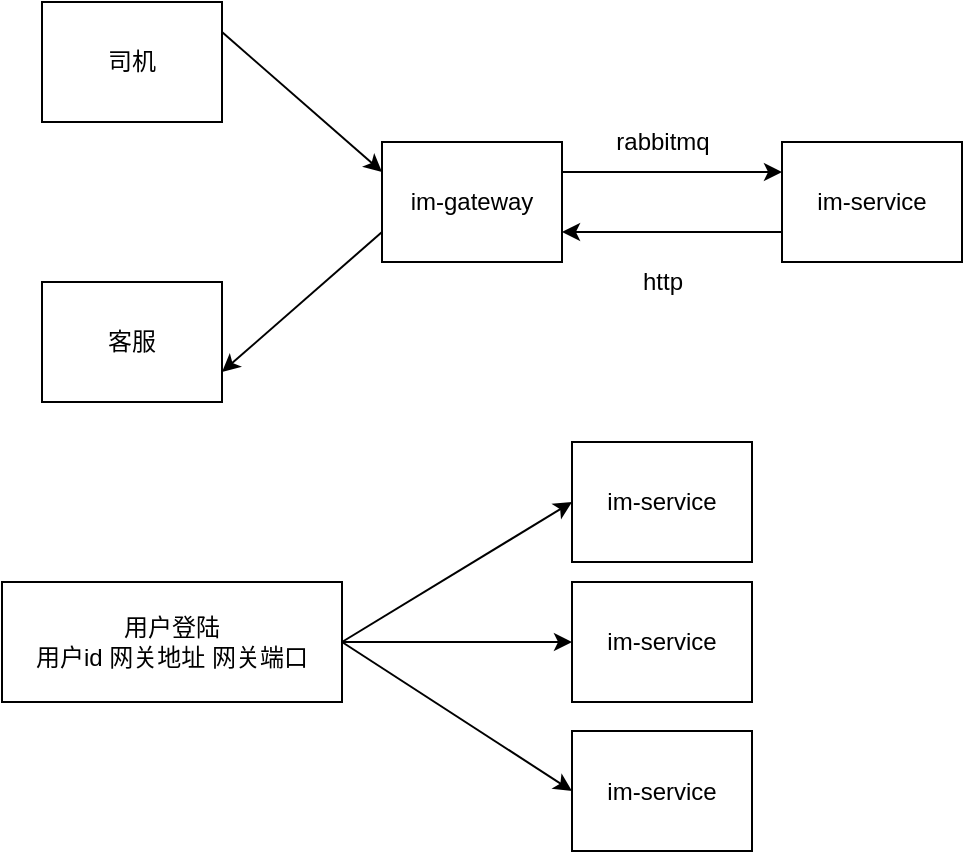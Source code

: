 <mxfile version="15.4.0" type="device" pages="7"><diagram id="YnHABcvjx6Q5s-kbRZlm" name="整体的一个流程"><mxGraphModel dx="946" dy="608" grid="1" gridSize="10" guides="1" tooltips="1" connect="1" arrows="1" fold="1" page="1" pageScale="1" pageWidth="827" pageHeight="1169" math="0" shadow="0"><root><mxCell id="KHjEs8rDdK9oJVb1Mxov-0"/><mxCell id="KHjEs8rDdK9oJVb1Mxov-1" parent="KHjEs8rDdK9oJVb1Mxov-0"/><mxCell id="obbrLiuFcvM1bysWLbEc-5" style="rounded=0;orthogonalLoop=1;jettySize=auto;html=1;exitX=1;exitY=0.25;exitDx=0;exitDy=0;entryX=0;entryY=0.25;entryDx=0;entryDy=0;" parent="KHjEs8rDdK9oJVb1Mxov-1" source="obbrLiuFcvM1bysWLbEc-0" target="obbrLiuFcvM1bysWLbEc-2" edge="1"><mxGeometry relative="1" as="geometry"/></mxCell><mxCell id="obbrLiuFcvM1bysWLbEc-0" value="司机" style="rounded=0;whiteSpace=wrap;html=1;" parent="KHjEs8rDdK9oJVb1Mxov-1" vertex="1"><mxGeometry x="70" y="160" width="90" height="60" as="geometry"/></mxCell><mxCell id="obbrLiuFcvM1bysWLbEc-6" style="edgeStyle=none;rounded=0;orthogonalLoop=1;jettySize=auto;html=1;exitX=1;exitY=0.25;exitDx=0;exitDy=0;entryX=0;entryY=0.25;entryDx=0;entryDy=0;" parent="KHjEs8rDdK9oJVb1Mxov-1" source="obbrLiuFcvM1bysWLbEc-2" target="obbrLiuFcvM1bysWLbEc-3" edge="1"><mxGeometry relative="1" as="geometry"/></mxCell><mxCell id="obbrLiuFcvM1bysWLbEc-8" style="edgeStyle=none;rounded=0;orthogonalLoop=1;jettySize=auto;html=1;exitX=0;exitY=0.75;exitDx=0;exitDy=0;entryX=1;entryY=0.75;entryDx=0;entryDy=0;" parent="KHjEs8rDdK9oJVb1Mxov-1" source="obbrLiuFcvM1bysWLbEc-2" target="obbrLiuFcvM1bysWLbEc-4" edge="1"><mxGeometry relative="1" as="geometry"/></mxCell><mxCell id="obbrLiuFcvM1bysWLbEc-2" value="im-gateway" style="rounded=0;whiteSpace=wrap;html=1;" parent="KHjEs8rDdK9oJVb1Mxov-1" vertex="1"><mxGeometry x="240" y="230" width="90" height="60" as="geometry"/></mxCell><mxCell id="obbrLiuFcvM1bysWLbEc-7" style="edgeStyle=none;rounded=0;orthogonalLoop=1;jettySize=auto;html=1;exitX=0;exitY=0.75;exitDx=0;exitDy=0;entryX=1;entryY=0.75;entryDx=0;entryDy=0;" parent="KHjEs8rDdK9oJVb1Mxov-1" source="obbrLiuFcvM1bysWLbEc-3" target="obbrLiuFcvM1bysWLbEc-2" edge="1"><mxGeometry relative="1" as="geometry"/></mxCell><mxCell id="obbrLiuFcvM1bysWLbEc-3" value="im-service" style="rounded=0;whiteSpace=wrap;html=1;" parent="KHjEs8rDdK9oJVb1Mxov-1" vertex="1"><mxGeometry x="440" y="230" width="90" height="60" as="geometry"/></mxCell><mxCell id="obbrLiuFcvM1bysWLbEc-4" value="客服" style="rounded=0;whiteSpace=wrap;html=1;" parent="KHjEs8rDdK9oJVb1Mxov-1" vertex="1"><mxGeometry x="70" y="300" width="90" height="60" as="geometry"/></mxCell><mxCell id="obbrLiuFcvM1bysWLbEc-9" value="rabbitmq" style="text;html=1;align=center;verticalAlign=middle;resizable=0;points=[];autosize=1;strokeColor=none;fillColor=none;" parent="KHjEs8rDdK9oJVb1Mxov-1" vertex="1"><mxGeometry x="350" y="220" width="60" height="20" as="geometry"/></mxCell><mxCell id="obbrLiuFcvM1bysWLbEc-10" value="http" style="text;html=1;align=center;verticalAlign=middle;resizable=0;points=[];autosize=1;strokeColor=none;fillColor=none;" parent="KHjEs8rDdK9oJVb1Mxov-1" vertex="1"><mxGeometry x="360" y="290" width="40" height="20" as="geometry"/></mxCell><mxCell id="obbrLiuFcvM1bysWLbEc-15" style="edgeStyle=none;rounded=0;orthogonalLoop=1;jettySize=auto;html=1;exitX=1;exitY=0.5;exitDx=0;exitDy=0;entryX=0;entryY=0.5;entryDx=0;entryDy=0;" parent="KHjEs8rDdK9oJVb1Mxov-1" source="obbrLiuFcvM1bysWLbEc-11" target="obbrLiuFcvM1bysWLbEc-12" edge="1"><mxGeometry relative="1" as="geometry"/></mxCell><mxCell id="obbrLiuFcvM1bysWLbEc-16" style="edgeStyle=none;rounded=0;orthogonalLoop=1;jettySize=auto;html=1;exitX=1;exitY=0.5;exitDx=0;exitDy=0;entryX=0;entryY=0.5;entryDx=0;entryDy=0;" parent="KHjEs8rDdK9oJVb1Mxov-1" source="obbrLiuFcvM1bysWLbEc-11" target="obbrLiuFcvM1bysWLbEc-13" edge="1"><mxGeometry relative="1" as="geometry"/></mxCell><mxCell id="obbrLiuFcvM1bysWLbEc-17" style="edgeStyle=none;rounded=0;orthogonalLoop=1;jettySize=auto;html=1;exitX=1;exitY=0.5;exitDx=0;exitDy=0;entryX=0;entryY=0.5;entryDx=0;entryDy=0;" parent="KHjEs8rDdK9oJVb1Mxov-1" source="obbrLiuFcvM1bysWLbEc-11" target="obbrLiuFcvM1bysWLbEc-14" edge="1"><mxGeometry relative="1" as="geometry"/></mxCell><mxCell id="obbrLiuFcvM1bysWLbEc-11" value="用户登陆&lt;br&gt;用户id 网关地址 网关端口" style="rounded=0;whiteSpace=wrap;html=1;" parent="KHjEs8rDdK9oJVb1Mxov-1" vertex="1"><mxGeometry x="50" y="450" width="170" height="60" as="geometry"/></mxCell><mxCell id="obbrLiuFcvM1bysWLbEc-12" value="im-service" style="rounded=0;whiteSpace=wrap;html=1;" parent="KHjEs8rDdK9oJVb1Mxov-1" vertex="1"><mxGeometry x="335" y="380" width="90" height="60" as="geometry"/></mxCell><mxCell id="obbrLiuFcvM1bysWLbEc-13" value="im-service" style="rounded=0;whiteSpace=wrap;html=1;" parent="KHjEs8rDdK9oJVb1Mxov-1" vertex="1"><mxGeometry x="335" y="450" width="90" height="60" as="geometry"/></mxCell><mxCell id="obbrLiuFcvM1bysWLbEc-14" value="im-service" style="rounded=0;whiteSpace=wrap;html=1;" parent="KHjEs8rDdK9oJVb1Mxov-1" vertex="1"><mxGeometry x="335" y="524.5" width="90" height="60" as="geometry"/></mxCell></root></mxGraphModel></diagram><diagram id="9nooFXRCi_vwpZV_aos2" name="会话状态"><mxGraphModel dx="946" dy="608" grid="1" gridSize="10" guides="1" tooltips="1" connect="1" arrows="1" fold="1" page="1" pageScale="1" pageWidth="827" pageHeight="1169" math="0" shadow="0"><root><mxCell id="0"/><mxCell id="1" parent="0"/><mxCell id="sar_mGpAD9OkRaJ--xUC-6" style="edgeStyle=orthogonalEdgeStyle;rounded=0;orthogonalLoop=1;jettySize=auto;html=1;exitX=0.5;exitY=1;exitDx=0;exitDy=0;entryX=0.5;entryY=0;entryDx=0;entryDy=0;" parent="1" source="sar_mGpAD9OkRaJ--xUC-1" target="sar_mGpAD9OkRaJ--xUC-4" edge="1"><mxGeometry relative="1" as="geometry"/></mxCell><mxCell id="sar_mGpAD9OkRaJ--xUC-9" style="edgeStyle=orthogonalEdgeStyle;rounded=0;orthogonalLoop=1;jettySize=auto;html=1;exitX=1;exitY=0.5;exitDx=0;exitDy=0;entryX=0.5;entryY=0;entryDx=0;entryDy=0;" parent="1" source="sar_mGpAD9OkRaJ--xUC-1" target="sar_mGpAD9OkRaJ--xUC-2" edge="1"><mxGeometry relative="1" as="geometry"/></mxCell><mxCell id="sar_mGpAD9OkRaJ--xUC-1" value="robot&lt;br&gt;让机器人来处理消息" style="rounded=0;whiteSpace=wrap;html=1;fillColor=#dae8fc;strokeColor=#6c8ebf;" parent="1" vertex="1"><mxGeometry x="130" y="150" width="130" height="60" as="geometry"/></mxCell><mxCell id="sar_mGpAD9OkRaJ--xUC-15" style="rounded=0;orthogonalLoop=1;jettySize=auto;html=1;exitX=1;exitY=0.5;exitDx=0;exitDy=0;entryX=0;entryY=0.5;entryDx=0;entryDy=0;" parent="1" source="sar_mGpAD9OkRaJ--xUC-2" target="sar_mGpAD9OkRaJ--xUC-12" edge="1"><mxGeometry relative="1" as="geometry"/></mxCell><mxCell id="sar_mGpAD9OkRaJ--xUC-17" style="edgeStyle=none;rounded=0;orthogonalLoop=1;jettySize=auto;html=1;exitX=1;exitY=0.5;exitDx=0;exitDy=0;entryX=0;entryY=0.5;entryDx=0;entryDy=0;" parent="1" source="sar_mGpAD9OkRaJ--xUC-2" target="sar_mGpAD9OkRaJ--xUC-13" edge="1"><mxGeometry relative="1" as="geometry"/></mxCell><mxCell id="sar_mGpAD9OkRaJ--xUC-2" value="kfonline" style="rounded=0;whiteSpace=wrap;html=1;fillColor=#dae8fc;strokeColor=#6c8ebf;" parent="1" vertex="1"><mxGeometry x="349" y="250" width="130" height="60" as="geometry"/></mxCell><mxCell id="sar_mGpAD9OkRaJ--xUC-7" style="edgeStyle=orthogonalEdgeStyle;rounded=0;orthogonalLoop=1;jettySize=auto;html=1;exitX=0.5;exitY=1;exitDx=0;exitDy=0;entryX=0.5;entryY=0;entryDx=0;entryDy=0;" parent="1" source="sar_mGpAD9OkRaJ--xUC-4" target="sar_mGpAD9OkRaJ--xUC-5" edge="1"><mxGeometry relative="1" as="geometry"/></mxCell><mxCell id="sar_mGpAD9OkRaJ--xUC-8" style="edgeStyle=orthogonalEdgeStyle;rounded=0;orthogonalLoop=1;jettySize=auto;html=1;exitX=1;exitY=0.5;exitDx=0;exitDy=0;entryX=0;entryY=0.5;entryDx=0;entryDy=0;" parent="1" source="sar_mGpAD9OkRaJ--xUC-4" target="sar_mGpAD9OkRaJ--xUC-2" edge="1"><mxGeometry relative="1" as="geometry"/></mxCell><mxCell id="sar_mGpAD9OkRaJ--xUC-4" value="机器人是否有结果" style="rounded=0;whiteSpace=wrap;html=1;" parent="1" vertex="1"><mxGeometry x="130" y="250" width="130" height="60" as="geometry"/></mxCell><mxCell id="sar_mGpAD9OkRaJ--xUC-5" value="返回" style="rounded=0;whiteSpace=wrap;html=1;" parent="1" vertex="1"><mxGeometry x="130" y="350" width="130" height="60" as="geometry"/></mxCell><mxCell id="sar_mGpAD9OkRaJ--xUC-10" value="是否是转人工的消息" style="text;html=1;align=center;verticalAlign=middle;resizable=0;points=[];autosize=1;strokeColor=none;fillColor=none;" parent="1" vertex="1"><mxGeometry x="280" y="150" width="120" height="20" as="geometry"/></mxCell><mxCell id="sar_mGpAD9OkRaJ--xUC-11" value="N" style="text;html=1;align=center;verticalAlign=middle;resizable=0;points=[];autosize=1;strokeColor=none;fillColor=none;" parent="1" vertex="1"><mxGeometry x="290" y="250" width="20" height="20" as="geometry"/></mxCell><mxCell id="sar_mGpAD9OkRaJ--xUC-12" value="kfenque&lt;br&gt;入队" style="rounded=0;whiteSpace=wrap;html=1;fillColor=#dae8fc;strokeColor=#6c8ebf;" parent="1" vertex="1"><mxGeometry x="570" y="170" width="130" height="60" as="geometry"/></mxCell><mxCell id="sar_mGpAD9OkRaJ--xUC-22" style="edgeStyle=none;rounded=0;orthogonalLoop=1;jettySize=auto;html=1;exitX=0.5;exitY=1;exitDx=0;exitDy=0;entryX=0.5;entryY=0;entryDx=0;entryDy=0;" parent="1" source="sar_mGpAD9OkRaJ--xUC-13" target="sar_mGpAD9OkRaJ--xUC-20" edge="1"><mxGeometry relative="1" as="geometry"/></mxCell><mxCell id="sar_mGpAD9OkRaJ--xUC-24" style="edgeStyle=none;rounded=0;orthogonalLoop=1;jettySize=auto;html=1;exitX=0.5;exitY=0;exitDx=0;exitDy=0;entryX=0.5;entryY=1;entryDx=0;entryDy=0;" parent="1" source="sar_mGpAD9OkRaJ--xUC-13" target="sar_mGpAD9OkRaJ--xUC-12" edge="1"><mxGeometry relative="1" as="geometry"/></mxCell><mxCell id="sar_mGpAD9OkRaJ--xUC-13" value="kfdirectAllloc" style="rounded=0;whiteSpace=wrap;html=1;fillColor=#dae8fc;strokeColor=#6c8ebf;" parent="1" vertex="1"><mxGeometry x="570" y="340" width="130" height="60" as="geometry"/></mxCell><mxCell id="sar_mGpAD9OkRaJ--xUC-18" value="客服不够" style="text;html=1;align=center;verticalAlign=middle;resizable=0;points=[];autosize=1;strokeColor=none;fillColor=none;" parent="1" vertex="1"><mxGeometry x="480" y="200" width="60" height="20" as="geometry"/></mxCell><mxCell id="sar_mGpAD9OkRaJ--xUC-19" value="客服够&lt;br&gt;分配" style="text;html=1;align=center;verticalAlign=middle;resizable=0;points=[];autosize=1;strokeColor=none;fillColor=none;" parent="1" vertex="1"><mxGeometry x="475" y="335" width="50" height="30" as="geometry"/></mxCell><mxCell id="sar_mGpAD9OkRaJ--xUC-20" value="kfGreeting&lt;br&gt;打招呼" style="rounded=0;whiteSpace=wrap;html=1;fillColor=#dae8fc;strokeColor=#6c8ebf;" parent="1" vertex="1"><mxGeometry x="570" y="490" width="130" height="60" as="geometry"/></mxCell><mxCell id="sar_mGpAD9OkRaJ--xUC-23" value="分配成功" style="text;html=1;align=center;verticalAlign=middle;resizable=0;points=[];autosize=1;strokeColor=none;fillColor=none;" parent="1" vertex="1"><mxGeometry x="650" y="440" width="60" height="20" as="geometry"/></mxCell><mxCell id="sar_mGpAD9OkRaJ--xUC-25" value="分配失败" style="text;html=1;align=center;verticalAlign=middle;resizable=0;points=[];autosize=1;strokeColor=none;fillColor=none;" parent="1" vertex="1"><mxGeometry x="650" y="270" width="60" height="20" as="geometry"/></mxCell><mxCell id="sar_mGpAD9OkRaJ--xUC-26" value="会话的状态，机器人，会话中" style="text;html=1;align=center;verticalAlign=middle;resizable=0;points=[];autosize=1;strokeColor=none;fillColor=none;" parent="1" vertex="1"><mxGeometry x="270" y="480" width="170" height="20" as="geometry"/></mxCell></root></mxGraphModel></diagram><diagram id="0yHKbO0lzUutglr7rX38" name="架构图"><mxGraphModel dx="946" dy="608" grid="1" gridSize="10" guides="1" tooltips="1" connect="1" arrows="1" fold="1" page="1" pageScale="1" pageWidth="827" pageHeight="1169" math="0" shadow="0"><root><mxCell id="bByDZGCEre4wYbne2WlG-0"/><mxCell id="bByDZGCEre4wYbne2WlG-1" parent="bByDZGCEre4wYbne2WlG-0"/><mxCell id="bByDZGCEre4wYbne2WlG-11" style="edgeStyle=none;rounded=0;orthogonalLoop=1;jettySize=auto;html=1;exitX=1;exitY=0.25;exitDx=0;exitDy=0;entryX=0;entryY=0.25;entryDx=0;entryDy=0;" parent="bByDZGCEre4wYbne2WlG-1" source="bByDZGCEre4wYbne2WlG-2" target="bByDZGCEre4wYbne2WlG-3" edge="1"><mxGeometry relative="1" as="geometry"/></mxCell><mxCell id="bByDZGCEre4wYbne2WlG-16" style="edgeStyle=none;rounded=0;orthogonalLoop=1;jettySize=auto;html=1;exitX=0;exitY=0.75;exitDx=0;exitDy=0;entryX=1;entryY=0.75;entryDx=0;entryDy=0;" parent="bByDZGCEre4wYbne2WlG-1" source="bByDZGCEre4wYbne2WlG-2" target="bByDZGCEre4wYbne2WlG-9" edge="1"><mxGeometry relative="1" as="geometry"/></mxCell><mxCell id="bByDZGCEre4wYbne2WlG-2" value="im-gatewory" style="rounded=0;whiteSpace=wrap;html=1;" parent="bByDZGCEre4wYbne2WlG-1" vertex="1"><mxGeometry x="320" y="360" width="80" height="80" as="geometry"/></mxCell><mxCell id="bByDZGCEre4wYbne2WlG-13" style="edgeStyle=none;rounded=0;orthogonalLoop=1;jettySize=auto;html=1;exitX=0;exitY=0.75;exitDx=0;exitDy=0;entryX=1;entryY=0.75;entryDx=0;entryDy=0;" parent="bByDZGCEre4wYbne2WlG-1" source="bByDZGCEre4wYbne2WlG-3" target="bByDZGCEre4wYbne2WlG-2" edge="1"><mxGeometry relative="1" as="geometry"/></mxCell><mxCell id="bByDZGCEre4wYbne2WlG-3" value="im-service" style="rounded=0;whiteSpace=wrap;html=1;" parent="bByDZGCEre4wYbne2WlG-1" vertex="1"><mxGeometry x="550" y="360" width="80" height="80" as="geometry"/></mxCell><mxCell id="bByDZGCEre4wYbne2WlG-10" style="edgeStyle=none;rounded=0;orthogonalLoop=1;jettySize=auto;html=1;exitX=1;exitY=0.25;exitDx=0;exitDy=0;entryX=0;entryY=0.25;entryDx=0;entryDy=0;" parent="bByDZGCEre4wYbne2WlG-1" source="bByDZGCEre4wYbne2WlG-7" target="bByDZGCEre4wYbne2WlG-2" edge="1"><mxGeometry relative="1" as="geometry"/></mxCell><mxCell id="bByDZGCEre4wYbne2WlG-7" value="司机" style="rounded=0;whiteSpace=wrap;html=1;" parent="bByDZGCEre4wYbne2WlG-1" vertex="1"><mxGeometry x="150" y="280" width="80" height="80" as="geometry"/></mxCell><mxCell id="bByDZGCEre4wYbne2WlG-9" value="客服" style="rounded=0;whiteSpace=wrap;html=1;" parent="bByDZGCEre4wYbne2WlG-1" vertex="1"><mxGeometry x="150" y="440" width="80" height="80" as="geometry"/></mxCell><mxCell id="bByDZGCEre4wYbne2WlG-12" value="rabbitmq" style="text;html=1;align=center;verticalAlign=middle;resizable=0;points=[];autosize=1;strokeColor=none;fillColor=none;" parent="bByDZGCEre4wYbne2WlG-1" vertex="1"><mxGeometry x="440" y="350" width="60" height="20" as="geometry"/></mxCell><mxCell id="bByDZGCEre4wYbne2WlG-14" value="http" style="text;html=1;align=center;verticalAlign=middle;resizable=0;points=[];autosize=1;strokeColor=none;fillColor=none;" parent="bByDZGCEre4wYbne2WlG-1" vertex="1"><mxGeometry x="450" y="430" width="40" height="20" as="geometry"/></mxCell><mxCell id="bByDZGCEre4wYbne2WlG-15" value="websocket" style="text;html=1;align=center;verticalAlign=middle;resizable=0;points=[];autosize=1;strokeColor=none;fillColor=none;" parent="bByDZGCEre4wYbne2WlG-1" vertex="1"><mxGeometry x="245" y="300" width="70" height="20" as="geometry"/></mxCell><mxCell id="bByDZGCEre4wYbne2WlG-17" value="websocket" style="text;html=1;align=center;verticalAlign=middle;resizable=0;points=[];autosize=1;strokeColor=none;fillColor=none;" parent="bByDZGCEre4wYbne2WlG-1" vertex="1"><mxGeometry x="245" y="480" width="70" height="20" as="geometry"/></mxCell><mxCell id="K7yEHkCemL1Rmz9QUv5c-0" value="从缓存中获取用户的相关信息&lt;br&gt;u_{_username_}_terminal&lt;br&gt;有user_id 网关地址 网关端口" style="shape=note;strokeWidth=2;fontSize=14;size=20;whiteSpace=wrap;html=1;fillColor=#fff2cc;strokeColor=#d6b656;fontColor=#666600;" parent="bByDZGCEre4wYbne2WlG-1" vertex="1"><mxGeometry x="270" y="750" width="260" height="80" as="geometry"/></mxCell><mxCell id="K7yEHkCemL1Rmz9QUv5c-1" value="从会话关系中找到对应的接收方" style="shape=note;strokeWidth=2;fontSize=14;size=20;whiteSpace=wrap;html=1;fillColor=#fff2cc;strokeColor=#d6b656;fontColor=#666600;" parent="bByDZGCEre4wYbne2WlG-1" vertex="1"><mxGeometry x="270" y="640" width="260" height="80" as="geometry"/></mxCell><mxCell id="K7yEHkCemL1Rmz9QUv5c-2" value="发送到对应的网关，通过websocket&lt;br&gt;发送出去" style="shape=note;strokeWidth=2;fontSize=14;size=20;whiteSpace=wrap;html=1;fillColor=#fff2cc;strokeColor=#d6b656;fontColor=#666600;" parent="bByDZGCEre4wYbne2WlG-1" vertex="1"><mxGeometry x="270" y="860" width="260" height="80" as="geometry"/></mxCell></root></mxGraphModel></diagram><diagram id="vXzPjfldd3V-tTHu6C4E" name="建立会话的一个流程"><mxGraphModel dx="946" dy="608" grid="1" gridSize="10" guides="1" tooltips="1" connect="1" arrows="1" fold="1" page="1" pageScale="1" pageWidth="827" pageHeight="1169" math="0" shadow="0"><root><mxCell id="IQ4GWqiV2q96TTWRlp5v-0"/><mxCell id="IQ4GWqiV2q96TTWRlp5v-1" parent="IQ4GWqiV2q96TTWRlp5v-0"/></root></mxGraphModel></diagram><diagram id="EdaWsxb6myvvIAasrZF8" name="分配的流程"><mxGraphModel dx="946" dy="608" grid="1" gridSize="10" guides="1" tooltips="1" connect="1" arrows="1" fold="1" page="1" pageScale="1" pageWidth="827" pageHeight="1169" math="0" shadow="0"><root><mxCell id="OkpQ7jBLviw4cpM04tZC-0"/><mxCell id="OkpQ7jBLviw4cpM04tZC-1" parent="OkpQ7jBLviw4cpM04tZC-0"/><mxCell id="9jaFC9UZoUVu_mEfvzfl-0" value="往 online_kf_allocation 里面插入一条会话建立的记录&lt;br&gt;sid kfUsername username&lt;br&gt;发送会话建立的指令消息" style="shape=note;strokeWidth=2;fontSize=14;size=20;whiteSpace=wrap;html=1;fillColor=#fff2cc;strokeColor=#d6b656;fontColor=#666600;" parent="OkpQ7jBLviw4cpM04tZC-1" vertex="1"><mxGeometry x="160" y="160" width="390" height="80" as="geometry"/></mxCell></root></mxGraphModel></diagram><diagram id="Bbh86rM33XpDTvWhW5SI" name="排队的逻辑"><mxGraphModel dx="946" dy="608" grid="1" gridSize="10" guides="1" tooltips="1" connect="1" arrows="1" fold="1" page="1" pageScale="1" pageWidth="827" pageHeight="1169" math="0" shadow="0"><root><mxCell id="6VADy7X3iU-WlmBwWF_1-0"/><mxCell id="6VADy7X3iU-WlmBwWF_1-1" parent="6VADy7X3iU-WlmBwWF_1-0"/><mxCell id="6VADy7X3iU-WlmBwWF_1-2" value="用户名 消息时间放到zset中&lt;br&gt;告诉客服有司机排队了" style="shape=note;strokeWidth=2;fontSize=14;size=20;whiteSpace=wrap;html=1;fillColor=#fff2cc;strokeColor=#d6b656;fontColor=#666600;" parent="6VADy7X3iU-WlmBwWF_1-1" vertex="1"><mxGeometry x="140" y="100" width="190" height="80" as="geometry"/></mxCell></root></mxGraphModel></diagram><diagram id="z-BgzyCMjs8zau9X1RwL" name="会话状态的一个流程"><mxGraphModel dx="946" dy="608" grid="1" gridSize="10" guides="1" tooltips="1" connect="1" arrows="1" fold="1" page="1" pageScale="1" pageWidth="827" pageHeight="1169" math="0" shadow="0"><root><mxCell id="yK6WwzNrs2YgAKg7eFcM-0"/><mxCell id="yK6WwzNrs2YgAKg7eFcM-1" parent="yK6WwzNrs2YgAKg7eFcM-0"/><mxCell id="t6GeUvT9kHXFy8NOkpJx-0" value="robot" style="rounded=0;whiteSpace=wrap;html=1;" vertex="1" parent="yK6WwzNrs2YgAKg7eFcM-1"><mxGeometry x="270" y="120" width="80" height="40" as="geometry"/></mxCell><mxCell id="t6GeUvT9kHXFy8NOkpJx-1" value="queue" style="rounded=0;whiteSpace=wrap;html=1;" vertex="1" parent="yK6WwzNrs2YgAKg7eFcM-1"><mxGeometry x="270" y="180" width="80" height="40" as="geometry"/></mxCell><mxCell id="t6GeUvT9kHXFy8NOkpJx-2" value="conversation" style="rounded=0;whiteSpace=wrap;html=1;" vertex="1" parent="yK6WwzNrs2YgAKg7eFcM-1"><mxGeometry x="270" y="240" width="80" height="40" as="geometry"/></mxCell><mxCell id="t6GeUvT9kHXFy8NOkpJx-3" style="rounded=0;orthogonalLoop=1;jettySize=auto;html=1;exitX=1;exitY=0.5;exitDx=0;exitDy=0;entryX=0;entryY=0.5;entryDx=0;entryDy=0;" edge="1" parent="yK6WwzNrs2YgAKg7eFcM-1" source="t6GeUvT9kHXFy8NOkpJx-6" target="t6GeUvT9kHXFy8NOkpJx-0"><mxGeometry relative="1" as="geometry"/></mxCell><mxCell id="t6GeUvT9kHXFy8NOkpJx-4" style="edgeStyle=none;rounded=0;orthogonalLoop=1;jettySize=auto;html=1;exitX=1;exitY=0.5;exitDx=0;exitDy=0;entryX=0;entryY=0.5;entryDx=0;entryDy=0;" edge="1" parent="yK6WwzNrs2YgAKg7eFcM-1" source="t6GeUvT9kHXFy8NOkpJx-6" target="t6GeUvT9kHXFy8NOkpJx-1"><mxGeometry relative="1" as="geometry"/></mxCell><mxCell id="t6GeUvT9kHXFy8NOkpJx-5" style="edgeStyle=none;rounded=0;orthogonalLoop=1;jettySize=auto;html=1;exitX=1;exitY=0.5;exitDx=0;exitDy=0;entryX=0;entryY=0.5;entryDx=0;entryDy=0;" edge="1" parent="yK6WwzNrs2YgAKg7eFcM-1" source="t6GeUvT9kHXFy8NOkpJx-6" target="t6GeUvT9kHXFy8NOkpJx-2"><mxGeometry relative="1" as="geometry"/></mxCell><mxCell id="t6GeUvT9kHXFy8NOkpJx-6" value="有消息来到时" style="rounded=0;whiteSpace=wrap;html=1;" vertex="1" parent="yK6WwzNrs2YgAKg7eFcM-1"><mxGeometry x="80" y="180" width="110" height="40" as="geometry"/></mxCell></root></mxGraphModel></diagram></mxfile>